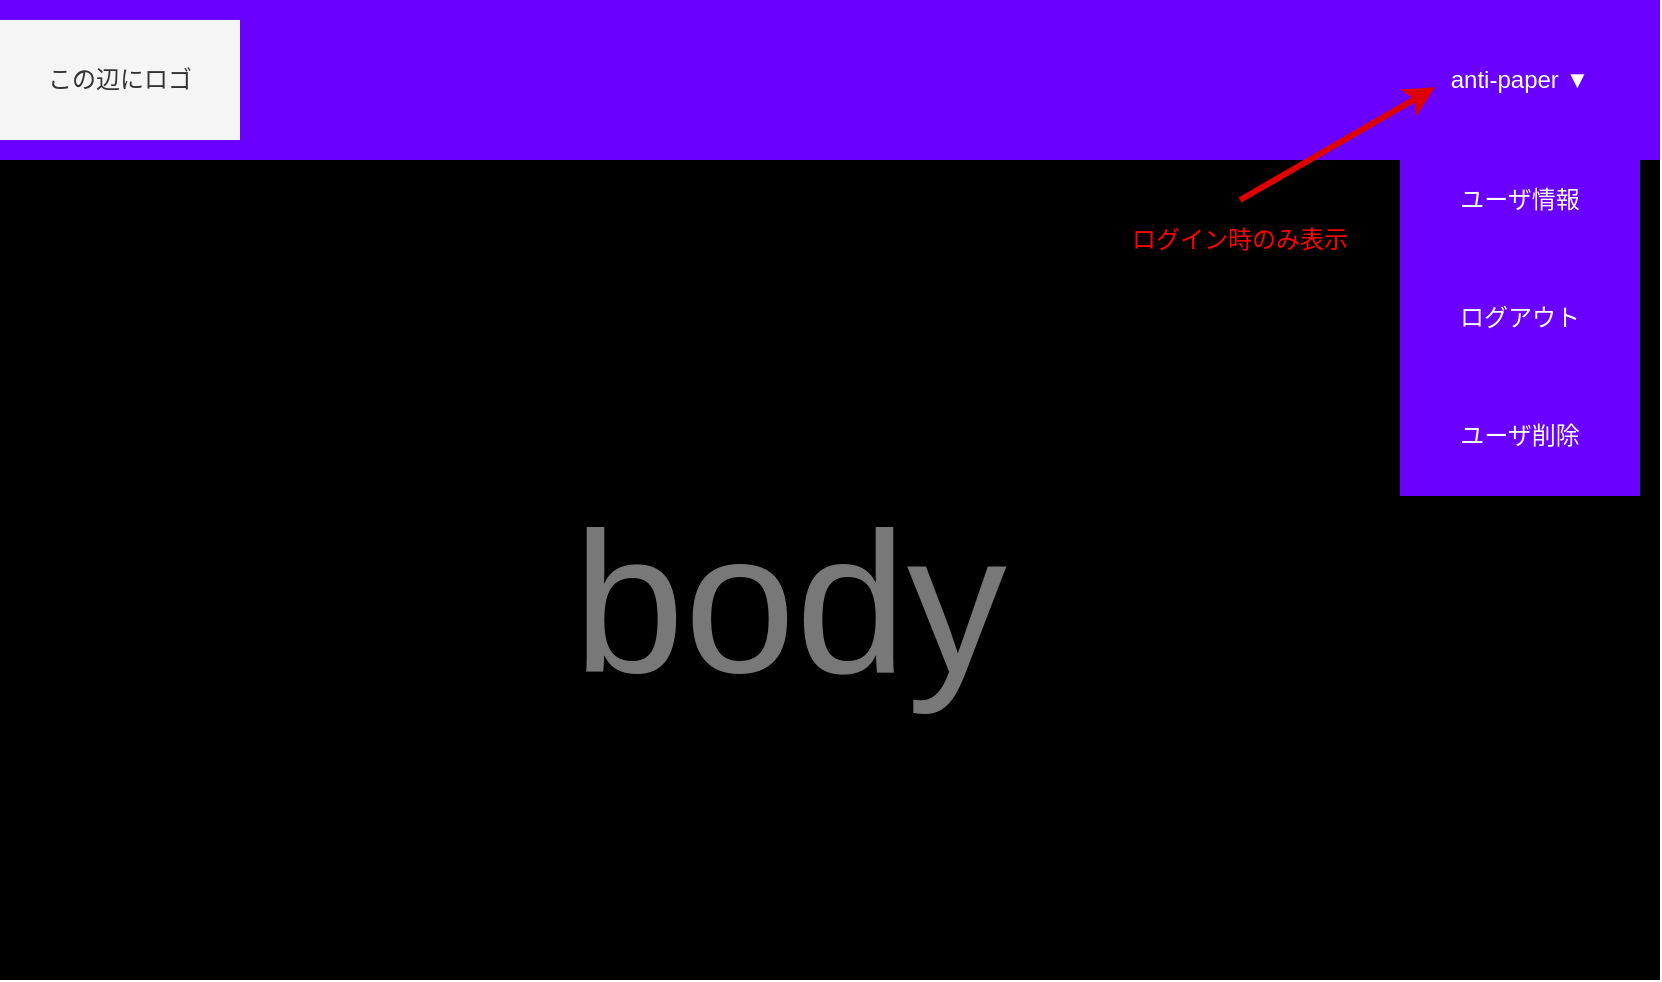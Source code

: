 <mxfile>
    <diagram id="7ORHe9pAFKglgbOwyZgJ" name="ヘッダ">
        <mxGraphModel dx="1146" dy="528" grid="1" gridSize="10" guides="1" tooltips="1" connect="1" arrows="1" fold="1" page="1" pageScale="1" pageWidth="850" pageHeight="1100" math="0" shadow="0">
            <root>
                <mxCell id="0"/>
                <mxCell id="1" parent="0"/>
                <mxCell id="14" value="" style="rounded=0;whiteSpace=wrap;html=1;strokeColor=none;strokeWidth=3;fontColor=#333333;fillColor=#000000;" vertex="1" parent="1">
                    <mxGeometry x="10" y="80" width="830" height="410" as="geometry"/>
                </mxCell>
                <mxCell id="2" value="" style="rounded=0;whiteSpace=wrap;html=1;fillColor=#6a00ff;strokeColor=none;fontColor=#ffffff;" vertex="1" parent="1">
                    <mxGeometry x="10" width="830" height="80" as="geometry"/>
                </mxCell>
                <UserObject label="anti-paper ▼" id="6">
                    <mxCell style="rounded=0;whiteSpace=wrap;html=1;fillColor=#6a00ff;strokeColor=none;fontColor=#FFFFFF;" vertex="1" parent="1">
                        <mxGeometry x="710" y="10" width="120" height="60" as="geometry"/>
                    </mxCell>
                </UserObject>
                <mxCell id="7" value="ユーザ情報" style="rounded=0;whiteSpace=wrap;html=1;fillColor=#6a00ff;strokeColor=none;fontColor=#FFFFFF;" vertex="1" parent="1">
                    <mxGeometry x="710" y="70" width="120" height="60" as="geometry"/>
                </mxCell>
                <UserObject label="ログアウト" id="8">
                    <mxCell style="rounded=0;whiteSpace=wrap;html=1;fillColor=#6a00ff;strokeColor=none;fontColor=#FFFFFF;" vertex="1" parent="1">
                        <mxGeometry x="710" y="129" width="120" height="60" as="geometry"/>
                    </mxCell>
                </UserObject>
                <mxCell id="9" value="ユーザ削除" style="rounded=0;whiteSpace=wrap;html=1;fillColor=#6a00ff;strokeColor=none;fontColor=#FFFFFF;" vertex="1" parent="1">
                    <mxGeometry x="710" y="188" width="120" height="60" as="geometry"/>
                </mxCell>
                <mxCell id="11" value="" style="endArrow=classic;html=1;strokeColor=#DE0000;strokeWidth=3;entryX=0;entryY=0;entryDx=0;entryDy=0;exitX=0.5;exitY=0;exitDx=0;exitDy=0;" edge="1" parent="1" source="12">
                    <mxGeometry width="50" height="50" relative="1" as="geometry">
                        <mxPoint x="630" y="100" as="sourcePoint"/>
                        <mxPoint x="727.574" y="43.683" as="targetPoint"/>
                    </mxGeometry>
                </mxCell>
                <mxCell id="12" value="ログイン時のみ表示" style="rounded=0;whiteSpace=wrap;html=1;strokeColor=none;strokeWidth=3;fillColor=none;fontColor=#FF0000;" vertex="1" parent="1">
                    <mxGeometry x="570" y="100" width="120" height="40" as="geometry"/>
                </mxCell>
                <mxCell id="13" value="この辺にロゴ" style="rounded=0;whiteSpace=wrap;html=1;strokeColor=none;strokeWidth=3;fillColor=#f5f5f5;fontColor=#333333;" vertex="1" parent="1">
                    <mxGeometry x="10" y="10" width="120" height="60" as="geometry"/>
                </mxCell>
                <mxCell id="15" value="body" style="rounded=0;whiteSpace=wrap;html=1;strokeColor=none;strokeWidth=3;fontColor=#787878;fillColor=none;fontSize=100;" vertex="1" parent="1">
                    <mxGeometry x="130" y="200" width="550" height="200" as="geometry"/>
                </mxCell>
            </root>
        </mxGraphModel>
    </diagram>
    <diagram name="[WIP]ユーザ情報" id="zzVqo9JdvKso-zjanlMa">
        <mxGraphModel dx="1146" dy="528" grid="1" gridSize="10" guides="1" tooltips="1" connect="1" arrows="1" fold="1" page="1" pageScale="1" pageWidth="850" pageHeight="1100" math="0" shadow="0">
            <root>
                <mxCell id="05JVWnDq4-XP7RtLNT8T-0"/>
                <mxCell id="05JVWnDq4-XP7RtLNT8T-1" parent="05JVWnDq4-XP7RtLNT8T-0"/>
                <mxCell id="05JVWnDq4-XP7RtLNT8T-2" value="" style="rounded=0;whiteSpace=wrap;html=1;strokeColor=none;strokeWidth=3;fontColor=#333333;fillColor=#000000;" vertex="1" parent="05JVWnDq4-XP7RtLNT8T-1">
                    <mxGeometry x="10" y="10" width="830" height="530" as="geometry"/>
                </mxCell>
                <mxCell id="05JVWnDq4-XP7RtLNT8T-3" value="ユーザ名" style="rounded=0;whiteSpace=wrap;html=1;strokeColor=none;strokeWidth=1;fontSize=12;fontColor=#FFFFFF;fillColor=none;" vertex="1" parent="05JVWnDq4-XP7RtLNT8T-1">
                    <mxGeometry x="160" y="100" width="140" height="30" as="geometry"/>
                </mxCell>
                <mxCell id="05JVWnDq4-XP7RtLNT8T-4" value="ユーザ名を入力してください" style="rounded=0;whiteSpace=wrap;html=1;strokeColor=default;strokeWidth=1;fontSize=12;fontColor=#787878;fillColor=none;align=left;" vertex="1" parent="05JVWnDq4-XP7RtLNT8T-1">
                    <mxGeometry x="300" y="100" width="220" height="30" as="geometry"/>
                </mxCell>
                <mxCell id="05JVWnDq4-XP7RtLNT8T-5" value="パスワード" style="rounded=0;whiteSpace=wrap;html=1;strokeColor=none;strokeWidth=1;fontSize=12;fontColor=#FFFFFF;fillColor=none;" vertex="1" parent="05JVWnDq4-XP7RtLNT8T-1">
                    <mxGeometry x="160" y="220" width="140" height="30" as="geometry"/>
                </mxCell>
                <mxCell id="05JVWnDq4-XP7RtLNT8T-6" value="パスワードを入力してください" style="rounded=0;whiteSpace=wrap;html=1;strokeColor=default;strokeWidth=1;fontSize=12;fontColor=#787878;fillColor=none;align=left;" vertex="1" parent="05JVWnDq4-XP7RtLNT8T-1">
                    <mxGeometry x="300" y="220" width="220" height="30" as="geometry"/>
                </mxCell>
                <mxCell id="05JVWnDq4-XP7RtLNT8T-7" value="パスワード（確認用）" style="rounded=0;whiteSpace=wrap;html=1;strokeColor=none;strokeWidth=1;fontSize=12;fontColor=#FFFFFF;fillColor=none;imageWidth=24;" vertex="1" parent="05JVWnDq4-XP7RtLNT8T-1">
                    <mxGeometry x="160" y="340" width="140" height="30" as="geometry"/>
                </mxCell>
                <mxCell id="05JVWnDq4-XP7RtLNT8T-8" value="パスワードを再度入力してください" style="rounded=0;whiteSpace=wrap;html=1;strokeColor=default;strokeWidth=1;fontSize=12;fontColor=#787878;fillColor=none;align=left;" vertex="1" parent="05JVWnDq4-XP7RtLNT8T-1">
                    <mxGeometry x="300" y="340" width="220" height="30" as="geometry"/>
                </mxCell>
                <mxCell id="05JVWnDq4-XP7RtLNT8T-9" value="255文字までしか入力できません" style="rounded=0;whiteSpace=wrap;html=1;strokeColor=none;strokeWidth=1;fontSize=12;fontColor=#FF0000;fillColor=none;" vertex="1" parent="05JVWnDq4-XP7RtLNT8T-1">
                    <mxGeometry x="520" y="400" width="190" height="30" as="geometry"/>
                </mxCell>
                <mxCell id="05JVWnDq4-XP7RtLNT8T-10" value="数字・文字・記号をそれぞれ1字以上含めてください" style="rounded=0;whiteSpace=wrap;html=1;strokeColor=none;strokeWidth=1;fontSize=12;fontColor=#FF0000;fillColor=none;" vertex="1" parent="05JVWnDq4-XP7RtLNT8T-1">
                    <mxGeometry x="520" y="430" width="190" height="30" as="geometry"/>
                </mxCell>
                <mxCell id="05JVWnDq4-XP7RtLNT8T-11" value="必須項目です" style="rounded=0;whiteSpace=wrap;html=1;strokeColor=none;strokeWidth=1;fontSize=12;fontColor=#FF0000;fillColor=none;" vertex="1" parent="05JVWnDq4-XP7RtLNT8T-1">
                    <mxGeometry x="520" y="100" width="190" height="30" as="geometry"/>
                </mxCell>
                <mxCell id="05JVWnDq4-XP7RtLNT8T-12" value="20文字までしか入力できません" style="rounded=0;whiteSpace=wrap;html=1;strokeColor=none;strokeWidth=1;fontSize=12;fontColor=#FF0000;fillColor=none;" vertex="1" parent="05JVWnDq4-XP7RtLNT8T-1">
                    <mxGeometry x="520" y="130" width="190" height="30" as="geometry"/>
                </mxCell>
                <mxCell id="05JVWnDq4-XP7RtLNT8T-13" value="文字を1字以上含めてください" style="rounded=0;whiteSpace=wrap;html=1;strokeColor=none;strokeWidth=1;fontSize=12;fontColor=#FF0000;fillColor=none;" vertex="1" parent="05JVWnDq4-XP7RtLNT8T-1">
                    <mxGeometry x="520" y="160" width="190" height="30" as="geometry"/>
                </mxCell>
                <mxCell id="05JVWnDq4-XP7RtLNT8T-14" value="既存のデータと重複しています" style="rounded=0;whiteSpace=wrap;html=1;strokeColor=none;strokeWidth=1;fontSize=12;fontColor=#FF0000;fillColor=none;" vertex="1" parent="05JVWnDq4-XP7RtLNT8T-1">
                    <mxGeometry x="520" y="190" width="190" height="30" as="geometry"/>
                </mxCell>
                <mxCell id="05JVWnDq4-XP7RtLNT8T-15" value="必須項目です" style="rounded=0;whiteSpace=wrap;html=1;strokeColor=none;strokeWidth=1;fontSize=12;fontColor=#FF0000;fillColor=none;" vertex="1" parent="05JVWnDq4-XP7RtLNT8T-1">
                    <mxGeometry x="520" y="220" width="190" height="30" as="geometry"/>
                </mxCell>
                <mxCell id="05JVWnDq4-XP7RtLNT8T-16" value="255文字までしか入力できません" style="rounded=0;whiteSpace=wrap;html=1;strokeColor=none;strokeWidth=1;fontSize=12;fontColor=#FF0000;fillColor=none;" vertex="1" parent="05JVWnDq4-XP7RtLNT8T-1">
                    <mxGeometry x="520" y="280" width="190" height="30" as="geometry"/>
                </mxCell>
                <mxCell id="05JVWnDq4-XP7RtLNT8T-17" value="8文字以上入力してください" style="rounded=0;whiteSpace=wrap;html=1;strokeColor=none;strokeWidth=1;fontSize=12;fontColor=#FF0000;fillColor=none;" vertex="1" parent="05JVWnDq4-XP7RtLNT8T-1">
                    <mxGeometry x="520" y="250" width="190" height="30" as="geometry"/>
                </mxCell>
                <mxCell id="05JVWnDq4-XP7RtLNT8T-18" value="数字・文字・記号をそれぞれ1字以上含めてください" style="rounded=0;whiteSpace=wrap;html=1;strokeColor=none;strokeWidth=1;fontSize=12;fontColor=#FF0000;fillColor=none;" vertex="1" parent="05JVWnDq4-XP7RtLNT8T-1">
                    <mxGeometry x="520" y="310" width="190" height="30" as="geometry"/>
                </mxCell>
                <mxCell id="05JVWnDq4-XP7RtLNT8T-19" value="8文字以上入力してください" style="rounded=0;whiteSpace=wrap;html=1;strokeColor=none;strokeWidth=1;fontSize=12;fontColor=#FF0000;fillColor=none;" vertex="1" parent="05JVWnDq4-XP7RtLNT8T-1">
                    <mxGeometry x="520" y="370" width="190" height="30" as="geometry"/>
                </mxCell>
                <mxCell id="05JVWnDq4-XP7RtLNT8T-20" value="必須項目です" style="rounded=0;whiteSpace=wrap;html=1;strokeColor=none;strokeWidth=1;fontSize=12;fontColor=#FF0000;fillColor=none;" vertex="1" parent="05JVWnDq4-XP7RtLNT8T-1">
                    <mxGeometry x="520" y="340" width="190" height="30" as="geometry"/>
                </mxCell>
                <mxCell id="05JVWnDq4-XP7RtLNT8T-21" value="パスワードが間違っています" style="rounded=0;whiteSpace=wrap;html=1;strokeColor=none;strokeWidth=1;fontSize=12;fontColor=#FF0000;fillColor=none;" vertex="1" parent="05JVWnDq4-XP7RtLNT8T-1">
                    <mxGeometry x="520" y="460" width="190" height="30" as="geometry"/>
                </mxCell>
            </root>
        </mxGraphModel>
    </diagram>
    <diagram id="4dRW0V4DIcHyxMv7rUCr" name="トップ">
        <mxGraphModel dx="1146" dy="528" grid="1" gridSize="10" guides="1" tooltips="1" connect="1" arrows="1" fold="1" page="1" pageScale="1" pageWidth="850" pageHeight="1100" math="0" shadow="0">
            <root>
                <mxCell id="0"/>
                <mxCell id="1" parent="0"/>
                <mxCell id="jLPqwID1fOFeOUMJdRt9-1" value="" style="rounded=0;whiteSpace=wrap;html=1;strokeColor=none;strokeWidth=3;fontColor=#333333;fillColor=#000000;" vertex="1" parent="1">
                    <mxGeometry x="10" y="10" width="830" height="530" as="geometry"/>
                </mxCell>
                <mxCell id="9yZecgnY39W6RrLWNcxO-1" value="この辺にロゴ" style="rounded=0;whiteSpace=wrap;html=1;strokeColor=#FF0000;strokeWidth=1;fontSize=75;fontColor=#787878;fillColor=none;" vertex="1" parent="1">
                    <mxGeometry x="180" y="90" width="470" height="250" as="geometry"/>
                </mxCell>
                <mxCell id="E4-pra_G_9iJ7s0Y763r-1" value="ユーザ登録" style="rounded=0;whiteSpace=wrap;html=1;strokeWidth=1;fontSize=12;fillColor=#6a00ff;fontColor=#FFFFFF;strokeColor=none;" vertex="1" parent="1">
                    <mxGeometry x="355" y="360" width="120" height="40" as="geometry"/>
                </mxCell>
                <mxCell id="ZPk6Cs4RhXeBRbTTnLH_-1" value="ログイン" style="rounded=0;whiteSpace=wrap;html=1;strokeWidth=1;fontSize=12;fillColor=#6a00ff;fontColor=#FFFFFF;strokeColor=none;" vertex="1" parent="1">
                    <mxGeometry x="355" y="410" width="120" height="40" as="geometry"/>
                </mxCell>
            </root>
        </mxGraphModel>
    </diagram>
    <diagram id="DAiazscFr_X6S-SrXmu4" name="ユーザ登録">
        <mxGraphModel dx="1146" dy="528" grid="1" gridSize="10" guides="1" tooltips="1" connect="1" arrows="1" fold="1" page="1" pageScale="1" pageWidth="850" pageHeight="1100" math="0" shadow="0">
            <root>
                <mxCell id="0"/>
                <mxCell id="1" parent="0"/>
                <mxCell id="GlXz3FqxuxkHrZU0fDfE-1" value="" style="rounded=0;whiteSpace=wrap;html=1;strokeColor=none;strokeWidth=3;fontColor=#333333;fillColor=#000000;" vertex="1" parent="1">
                    <mxGeometry x="10" y="10" width="830" height="530" as="geometry"/>
                </mxCell>
                <mxCell id="TEslSXPKY1bd_rnZltoq-1" value="ユーザ名" style="rounded=0;whiteSpace=wrap;html=1;strokeColor=none;strokeWidth=1;fontSize=12;fontColor=#FFFFFF;fillColor=none;" vertex="1" parent="1">
                    <mxGeometry x="160" y="100" width="140" height="30" as="geometry"/>
                </mxCell>
                <mxCell id="z9NCV04GqarJvJwlYC04-2" value="ユーザ名を入力してください" style="rounded=0;whiteSpace=wrap;html=1;strokeColor=default;strokeWidth=1;fontSize=12;fontColor=#787878;fillColor=none;align=left;" vertex="1" parent="1">
                    <mxGeometry x="300" y="100" width="220" height="30" as="geometry"/>
                </mxCell>
                <mxCell id="8byeMpzMzv7BKUmUAN75-5" value="パスワード" style="rounded=0;whiteSpace=wrap;html=1;strokeColor=none;strokeWidth=1;fontSize=12;fontColor=#FFFFFF;fillColor=none;" vertex="1" parent="1">
                    <mxGeometry x="160" y="220" width="140" height="30" as="geometry"/>
                </mxCell>
                <mxCell id="8byeMpzMzv7BKUmUAN75-6" value="パスワードを入力してください" style="rounded=0;whiteSpace=wrap;html=1;strokeColor=default;strokeWidth=1;fontSize=12;fontColor=#787878;fillColor=none;align=left;" vertex="1" parent="1">
                    <mxGeometry x="300" y="220" width="220" height="30" as="geometry"/>
                </mxCell>
                <mxCell id="BGYICx7mach60DdKPj4b-1" value="パスワード（確認用）" style="rounded=0;whiteSpace=wrap;html=1;strokeColor=none;strokeWidth=1;fontSize=12;fontColor=#FFFFFF;fillColor=none;imageWidth=24;" vertex="1" parent="1">
                    <mxGeometry x="160" y="340" width="140" height="30" as="geometry"/>
                </mxCell>
                <mxCell id="BGYICx7mach60DdKPj4b-2" value="パスワードを再度入力してください" style="rounded=0;whiteSpace=wrap;html=1;strokeColor=default;strokeWidth=1;fontSize=12;fontColor=#787878;fillColor=none;align=left;" vertex="1" parent="1">
                    <mxGeometry x="300" y="340" width="220" height="30" as="geometry"/>
                </mxCell>
                <mxCell id="BGYICx7mach60DdKPj4b-5" value="255文字までしか入力できません" style="rounded=0;whiteSpace=wrap;html=1;strokeColor=default;strokeWidth=1;fontSize=12;fontColor=#FF0000;fillColor=none;dashed=1;" vertex="1" parent="1">
                    <mxGeometry x="520" y="400" width="190" height="30" as="geometry"/>
                </mxCell>
                <mxCell id="BGYICx7mach60DdKPj4b-6" value="数字・文字・記号をそれぞれ1字以上含めてください" style="rounded=0;whiteSpace=wrap;html=1;strokeColor=default;strokeWidth=1;fontSize=12;fontColor=#FF0000;fillColor=none;dashed=1;" vertex="1" parent="1">
                    <mxGeometry x="520" y="430" width="190" height="30" as="geometry"/>
                </mxCell>
                <mxCell id="BGYICx7mach60DdKPj4b-7" value="必須項目です" style="rounded=0;whiteSpace=wrap;html=1;strokeColor=none;strokeWidth=1;fontSize=12;fontColor=#FF0000;fillColor=none;" vertex="1" parent="1">
                    <mxGeometry x="520" y="100" width="190" height="30" as="geometry"/>
                </mxCell>
                <mxCell id="BGYICx7mach60DdKPj4b-8" value="20文字までしか入力できません" style="rounded=0;whiteSpace=wrap;html=1;strokeColor=none;strokeWidth=1;fontSize=12;fontColor=#FF0000;fillColor=none;" vertex="1" parent="1">
                    <mxGeometry x="520" y="130" width="190" height="30" as="geometry"/>
                </mxCell>
                <mxCell id="BGYICx7mach60DdKPj4b-9" value="文字を1字以上含めてください" style="rounded=0;whiteSpace=wrap;html=1;strokeColor=none;strokeWidth=1;fontSize=12;fontColor=#FF0000;fillColor=none;" vertex="1" parent="1">
                    <mxGeometry x="520" y="160" width="190" height="30" as="geometry"/>
                </mxCell>
                <mxCell id="BGYICx7mach60DdKPj4b-10" value="既存のデータと重複しています" style="rounded=0;whiteSpace=wrap;html=1;strokeColor=none;strokeWidth=1;fontSize=12;fontColor=#FF0000;fillColor=none;" vertex="1" parent="1">
                    <mxGeometry x="520" y="190" width="190" height="30" as="geometry"/>
                </mxCell>
                <mxCell id="BGYICx7mach60DdKPj4b-11" value="必須項目です" style="rounded=0;whiteSpace=wrap;html=1;strokeColor=none;strokeWidth=1;fontSize=12;fontColor=#FF0000;fillColor=none;" vertex="1" parent="1">
                    <mxGeometry x="520" y="220" width="190" height="30" as="geometry"/>
                </mxCell>
                <mxCell id="BGYICx7mach60DdKPj4b-12" value="255文字までしか入力できません" style="rounded=0;whiteSpace=wrap;html=1;strokeColor=none;strokeWidth=1;fontSize=12;fontColor=#FF0000;fillColor=none;" vertex="1" parent="1">
                    <mxGeometry x="520" y="280" width="190" height="30" as="geometry"/>
                </mxCell>
                <mxCell id="BGYICx7mach60DdKPj4b-13" value="8文字以上入力してください" style="rounded=0;whiteSpace=wrap;html=1;strokeColor=none;strokeWidth=1;fontSize=12;fontColor=#FF0000;fillColor=none;" vertex="1" parent="1">
                    <mxGeometry x="520" y="250" width="190" height="30" as="geometry"/>
                </mxCell>
                <mxCell id="BGYICx7mach60DdKPj4b-14" value="数字・文字・記号をそれぞれ1字以上含めてください" style="rounded=0;whiteSpace=wrap;html=1;strokeColor=none;strokeWidth=1;fontSize=12;fontColor=#FF0000;fillColor=none;" vertex="1" parent="1">
                    <mxGeometry x="520" y="310" width="190" height="30" as="geometry"/>
                </mxCell>
                <mxCell id="BGYICx7mach60DdKPj4b-15" value="8文字以上入力してください" style="rounded=0;whiteSpace=wrap;html=1;strokeColor=default;strokeWidth=1;fontSize=12;fontColor=#FF0000;fillColor=none;dashed=1;" vertex="1" parent="1">
                    <mxGeometry x="520" y="370" width="190" height="30" as="geometry"/>
                </mxCell>
                <mxCell id="BGYICx7mach60DdKPj4b-16" value="必須項目です" style="rounded=0;whiteSpace=wrap;html=1;strokeColor=none;strokeWidth=1;fontSize=12;fontColor=#FF0000;fillColor=none;" vertex="1" parent="1">
                    <mxGeometry x="520" y="340" width="190" height="30" as="geometry"/>
                </mxCell>
                <mxCell id="BGYICx7mach60DdKPj4b-31" value="パスワードが間違っています" style="rounded=0;whiteSpace=wrap;html=1;strokeColor=default;strokeWidth=1;fontSize=12;fontColor=#FF0000;fillColor=none;dashed=1;" vertex="1" parent="1">
                    <mxGeometry x="520" y="460" width="190" height="30" as="geometry"/>
                </mxCell>
                <mxCell id="jLbuDMKrUJOW1zo6UjyY-2" value="必須項目です" style="rounded=0;whiteSpace=wrap;html=1;strokeColor=default;strokeWidth=1;fontSize=12;fontColor=#FF0000;fillColor=none;dashed=1;" vertex="1" parent="1">
                    <mxGeometry x="520" y="100" width="190" height="30" as="geometry"/>
                </mxCell>
                <mxCell id="jLbuDMKrUJOW1zo6UjyY-3" value="20文字までしか入力できません" style="rounded=0;whiteSpace=wrap;html=1;strokeColor=default;strokeWidth=1;fontSize=12;fontColor=#FF0000;fillColor=none;dashed=1;" vertex="1" parent="1">
                    <mxGeometry x="520" y="130" width="190" height="30" as="geometry"/>
                </mxCell>
                <mxCell id="jLbuDMKrUJOW1zo6UjyY-4" value="文字を1字以上含めてください" style="rounded=0;whiteSpace=wrap;html=1;strokeColor=default;strokeWidth=1;fontSize=12;fontColor=#FF0000;fillColor=none;dashed=1;" vertex="1" parent="1">
                    <mxGeometry x="520" y="160" width="190" height="30" as="geometry"/>
                </mxCell>
                <mxCell id="jLbuDMKrUJOW1zo6UjyY-5" value="既存のデータと重複しています" style="rounded=0;whiteSpace=wrap;html=1;strokeColor=default;strokeWidth=1;fontSize=12;fontColor=#FF0000;fillColor=none;dashed=1;" vertex="1" parent="1">
                    <mxGeometry x="520" y="190" width="190" height="30" as="geometry"/>
                </mxCell>
                <mxCell id="jLbuDMKrUJOW1zo6UjyY-6" value="必須項目です" style="rounded=0;whiteSpace=wrap;html=1;strokeColor=default;strokeWidth=1;fontSize=12;fontColor=#FF0000;fillColor=none;dashed=1;" vertex="1" parent="1">
                    <mxGeometry x="520" y="220" width="190" height="30" as="geometry"/>
                </mxCell>
                <mxCell id="jLbuDMKrUJOW1zo6UjyY-7" value="8文字以上入力してください" style="rounded=0;whiteSpace=wrap;html=1;strokeColor=default;strokeWidth=1;fontSize=12;fontColor=#FF0000;fillColor=none;dashed=1;" vertex="1" parent="1">
                    <mxGeometry x="520" y="250" width="190" height="30" as="geometry"/>
                </mxCell>
                <mxCell id="jLbuDMKrUJOW1zo6UjyY-8" value="255文字までしか入力できません" style="rounded=0;whiteSpace=wrap;html=1;strokeColor=default;strokeWidth=1;fontSize=12;fontColor=#FF0000;fillColor=none;dashed=1;" vertex="1" parent="1">
                    <mxGeometry x="520" y="280" width="190" height="30" as="geometry"/>
                </mxCell>
                <mxCell id="jLbuDMKrUJOW1zo6UjyY-9" value="数字・文字・記号をそれぞれ1字以上含めてください" style="rounded=0;whiteSpace=wrap;html=1;strokeColor=default;strokeWidth=1;fontSize=12;fontColor=#FF0000;fillColor=none;dashed=1;" vertex="1" parent="1">
                    <mxGeometry x="520" y="310" width="190" height="30" as="geometry"/>
                </mxCell>
                <mxCell id="jLbuDMKrUJOW1zo6UjyY-10" value="必須項目です" style="rounded=0;whiteSpace=wrap;html=1;strokeColor=default;strokeWidth=1;fontSize=12;fontColor=#FF0000;fillColor=none;dashed=1;" vertex="1" parent="1">
                    <mxGeometry x="520" y="340" width="190" height="30" as="geometry"/>
                </mxCell>
                <mxCell id="IX8mjvSZvrU8EwEB5LGT-1" value="キャンセル" style="rounded=0;whiteSpace=wrap;html=1;strokeWidth=1;fontSize=12;fillColor=#6a00ff;fontColor=#FFFFFF;strokeColor=none;" vertex="1" parent="1">
                    <mxGeometry x="155" y="450" width="120" height="40" as="geometry"/>
                </mxCell>
                <mxCell id="IX8mjvSZvrU8EwEB5LGT-2" value="登録" style="rounded=0;whiteSpace=wrap;html=1;strokeWidth=1;fontSize=12;fillColor=#6a00ff;fontColor=#FFFFFF;strokeColor=none;" vertex="1" parent="1">
                    <mxGeometry x="300" y="450" width="120" height="40" as="geometry"/>
                </mxCell>
                <mxCell id="IX8mjvSZvrU8EwEB5LGT-3" value="" style="endArrow=classic;html=1;strokeColor=#DE0000;strokeWidth=3;fontSize=12;fontColor=#787878;entryX=0.5;entryY=0;entryDx=0;entryDy=0;exitX=0.5;exitY=1;exitDx=0;exitDy=0;" edge="1" parent="1" source="TavC-Xd7rD0cAUmXAdb3-1" target="jLbuDMKrUJOW1zo6UjyY-2">
                    <mxGeometry width="50" height="50" relative="1" as="geometry">
                        <mxPoint x="400" y="280" as="sourcePoint"/>
                        <mxPoint x="450" y="230" as="targetPoint"/>
                    </mxGeometry>
                </mxCell>
                <mxCell id="TavC-Xd7rD0cAUmXAdb3-1" value="入力内容に応じて出し分け" style="rounded=0;whiteSpace=wrap;html=1;strokeColor=none;strokeWidth=3;fillColor=none;fontColor=#FF0000;" vertex="1" parent="1">
                    <mxGeometry x="500" y="20" width="170" height="40" as="geometry"/>
                </mxCell>
                <mxCell id="TavC-Xd7rD0cAUmXAdb3-3" value="バリデーションエラー時はグレーアウト" style="rounded=0;whiteSpace=wrap;html=1;strokeColor=none;strokeWidth=3;fillColor=none;fontColor=#FF0000;" vertex="1" parent="1">
                    <mxGeometry x="205" y="390" width="250" height="40" as="geometry"/>
                </mxCell>
                <mxCell id="TavC-Xd7rD0cAUmXAdb3-4" value="" style="endArrow=classic;html=1;strokeColor=#DE0000;strokeWidth=3;fontSize=12;fontColor=#787878;entryX=0.25;entryY=0;entryDx=0;entryDy=0;exitX=0.5;exitY=1;exitDx=0;exitDy=0;" edge="1" source="TavC-Xd7rD0cAUmXAdb3-3" parent="1" target="IX8mjvSZvrU8EwEB5LGT-2">
                    <mxGeometry width="50" height="50" relative="1" as="geometry">
                        <mxPoint x="130" y="650" as="sourcePoint"/>
                        <mxPoint x="345" y="470" as="targetPoint"/>
                    </mxGeometry>
                </mxCell>
            </root>
        </mxGraphModel>
    </diagram>
    <diagram name="[WIP]ログイン" id="OjFncot8hfT6tMlUYOH4">
        <mxGraphModel dx="1146" dy="528" grid="1" gridSize="10" guides="1" tooltips="1" connect="1" arrows="1" fold="1" page="1" pageScale="1" pageWidth="850" pageHeight="1100" math="0" shadow="0">
            <root>
                <mxCell id="8_LUUj1tr4U2vBpnZ1Sn-0"/>
                <mxCell id="8_LUUj1tr4U2vBpnZ1Sn-1" parent="8_LUUj1tr4U2vBpnZ1Sn-0"/>
                <mxCell id="8_LUUj1tr4U2vBpnZ1Sn-2" value="" style="rounded=0;whiteSpace=wrap;html=1;strokeColor=none;strokeWidth=3;fontColor=#333333;fillColor=#000000;" vertex="1" parent="8_LUUj1tr4U2vBpnZ1Sn-1">
                    <mxGeometry x="10" y="10" width="830" height="530" as="geometry"/>
                </mxCell>
                <mxCell id="8_LUUj1tr4U2vBpnZ1Sn-3" value="ユーザ名" style="rounded=0;whiteSpace=wrap;html=1;strokeColor=none;strokeWidth=1;fontSize=12;fontColor=#FFFFFF;fillColor=none;" vertex="1" parent="8_LUUj1tr4U2vBpnZ1Sn-1">
                    <mxGeometry x="160" y="100" width="140" height="30" as="geometry"/>
                </mxCell>
                <mxCell id="8_LUUj1tr4U2vBpnZ1Sn-4" value="ユーザ名を入力してください" style="rounded=0;whiteSpace=wrap;html=1;strokeColor=default;strokeWidth=1;fontSize=12;fontColor=#787878;fillColor=none;align=left;" vertex="1" parent="8_LUUj1tr4U2vBpnZ1Sn-1">
                    <mxGeometry x="300" y="100" width="220" height="30" as="geometry"/>
                </mxCell>
                <mxCell id="8_LUUj1tr4U2vBpnZ1Sn-5" value="パスワード" style="rounded=0;whiteSpace=wrap;html=1;strokeColor=none;strokeWidth=1;fontSize=12;fontColor=#FFFFFF;fillColor=none;" vertex="1" parent="8_LUUj1tr4U2vBpnZ1Sn-1">
                    <mxGeometry x="160" y="220" width="140" height="30" as="geometry"/>
                </mxCell>
                <mxCell id="8_LUUj1tr4U2vBpnZ1Sn-6" value="パスワードを入力してください" style="rounded=0;whiteSpace=wrap;html=1;strokeColor=default;strokeWidth=1;fontSize=12;fontColor=#787878;fillColor=none;align=left;" vertex="1" parent="8_LUUj1tr4U2vBpnZ1Sn-1">
                    <mxGeometry x="300" y="220" width="220" height="30" as="geometry"/>
                </mxCell>
                <mxCell id="8_LUUj1tr4U2vBpnZ1Sn-7" value="パスワード（確認用）" style="rounded=0;whiteSpace=wrap;html=1;strokeColor=none;strokeWidth=1;fontSize=12;fontColor=#FFFFFF;fillColor=none;imageWidth=24;" vertex="1" parent="8_LUUj1tr4U2vBpnZ1Sn-1">
                    <mxGeometry x="160" y="340" width="140" height="30" as="geometry"/>
                </mxCell>
                <mxCell id="8_LUUj1tr4U2vBpnZ1Sn-8" value="パスワードを再度入力してください" style="rounded=0;whiteSpace=wrap;html=1;strokeColor=default;strokeWidth=1;fontSize=12;fontColor=#787878;fillColor=none;align=left;" vertex="1" parent="8_LUUj1tr4U2vBpnZ1Sn-1">
                    <mxGeometry x="300" y="340" width="220" height="30" as="geometry"/>
                </mxCell>
                <mxCell id="8_LUUj1tr4U2vBpnZ1Sn-9" value="255文字までしか入力できません" style="rounded=0;whiteSpace=wrap;html=1;strokeColor=default;strokeWidth=1;fontSize=12;fontColor=#FF0000;fillColor=none;dashed=1;" vertex="1" parent="8_LUUj1tr4U2vBpnZ1Sn-1">
                    <mxGeometry x="520" y="400" width="190" height="30" as="geometry"/>
                </mxCell>
                <mxCell id="8_LUUj1tr4U2vBpnZ1Sn-10" value="数字・文字・記号をそれぞれ1字以上含めてください" style="rounded=0;whiteSpace=wrap;html=1;strokeColor=default;strokeWidth=1;fontSize=12;fontColor=#FF0000;fillColor=none;dashed=1;" vertex="1" parent="8_LUUj1tr4U2vBpnZ1Sn-1">
                    <mxGeometry x="520" y="430" width="190" height="30" as="geometry"/>
                </mxCell>
                <mxCell id="8_LUUj1tr4U2vBpnZ1Sn-11" value="必須項目です" style="rounded=0;whiteSpace=wrap;html=1;strokeColor=default;strokeWidth=1;fontSize=12;fontColor=#FF0000;fillColor=none;dashed=1;" vertex="1" parent="8_LUUj1tr4U2vBpnZ1Sn-1">
                    <mxGeometry x="520" y="100" width="190" height="30" as="geometry"/>
                </mxCell>
                <mxCell id="8_LUUj1tr4U2vBpnZ1Sn-12" value="20文字までしか入力できません" style="rounded=0;whiteSpace=wrap;html=1;strokeColor=default;strokeWidth=1;fontSize=12;fontColor=#FF0000;fillColor=none;dashed=1;" vertex="1" parent="8_LUUj1tr4U2vBpnZ1Sn-1">
                    <mxGeometry x="520" y="130" width="190" height="30" as="geometry"/>
                </mxCell>
                <mxCell id="8_LUUj1tr4U2vBpnZ1Sn-13" value="文字を1字以上含めてください" style="rounded=0;whiteSpace=wrap;html=1;strokeColor=default;strokeWidth=1;fontSize=12;fontColor=#FF0000;fillColor=none;dashed=1;" vertex="1" parent="8_LUUj1tr4U2vBpnZ1Sn-1">
                    <mxGeometry x="520" y="160" width="190" height="30" as="geometry"/>
                </mxCell>
                <mxCell id="8_LUUj1tr4U2vBpnZ1Sn-14" value="既存のデータと重複しています" style="rounded=0;whiteSpace=wrap;html=1;strokeColor=default;strokeWidth=1;fontSize=12;fontColor=#FF0000;fillColor=none;dashed=1;" vertex="1" parent="8_LUUj1tr4U2vBpnZ1Sn-1">
                    <mxGeometry x="520" y="190" width="190" height="30" as="geometry"/>
                </mxCell>
                <mxCell id="8_LUUj1tr4U2vBpnZ1Sn-15" value="必須項目です" style="rounded=0;whiteSpace=wrap;html=1;strokeColor=default;strokeWidth=1;fontSize=12;fontColor=#FF0000;fillColor=none;dashed=1;" vertex="1" parent="8_LUUj1tr4U2vBpnZ1Sn-1">
                    <mxGeometry x="520" y="220" width="190" height="30" as="geometry"/>
                </mxCell>
                <mxCell id="8_LUUj1tr4U2vBpnZ1Sn-16" value="255文字までしか入力できません" style="rounded=0;whiteSpace=wrap;html=1;strokeColor=default;strokeWidth=1;fontSize=12;fontColor=#FF0000;fillColor=none;dashed=1;" vertex="1" parent="8_LUUj1tr4U2vBpnZ1Sn-1">
                    <mxGeometry x="520" y="280" width="190" height="30" as="geometry"/>
                </mxCell>
                <mxCell id="8_LUUj1tr4U2vBpnZ1Sn-17" value="8文字以上入力してください" style="rounded=0;whiteSpace=wrap;html=1;strokeColor=default;strokeWidth=1;fontSize=12;fontColor=#FF0000;fillColor=none;dashed=1;" vertex="1" parent="8_LUUj1tr4U2vBpnZ1Sn-1">
                    <mxGeometry x="520" y="250" width="190" height="30" as="geometry"/>
                </mxCell>
                <mxCell id="8_LUUj1tr4U2vBpnZ1Sn-18" value="数字・文字・記号をそれぞれ1字以上含めてください" style="rounded=0;whiteSpace=wrap;html=1;strokeColor=default;strokeWidth=1;fontSize=12;fontColor=#FF0000;fillColor=none;dashed=1;" vertex="1" parent="8_LUUj1tr4U2vBpnZ1Sn-1">
                    <mxGeometry x="520" y="310" width="190" height="30" as="geometry"/>
                </mxCell>
                <mxCell id="8_LUUj1tr4U2vBpnZ1Sn-19" value="8文字以上入力してください" style="rounded=0;whiteSpace=wrap;html=1;strokeColor=default;strokeWidth=1;fontSize=12;fontColor=#FF0000;fillColor=none;dashed=1;" vertex="1" parent="8_LUUj1tr4U2vBpnZ1Sn-1">
                    <mxGeometry x="520" y="370" width="190" height="30" as="geometry"/>
                </mxCell>
                <mxCell id="8_LUUj1tr4U2vBpnZ1Sn-20" value="必須項目です" style="rounded=0;whiteSpace=wrap;html=1;strokeColor=default;strokeWidth=1;fontSize=12;fontColor=#FF0000;fillColor=none;dashed=1;" vertex="1" parent="8_LUUj1tr4U2vBpnZ1Sn-1">
                    <mxGeometry x="520" y="340" width="190" height="30" as="geometry"/>
                </mxCell>
                <mxCell id="8_LUUj1tr4U2vBpnZ1Sn-21" value="パスワードが間違っています" style="rounded=0;whiteSpace=wrap;html=1;strokeColor=default;strokeWidth=1;fontSize=12;fontColor=#FF0000;fillColor=none;dashed=1;" vertex="1" parent="8_LUUj1tr4U2vBpnZ1Sn-1">
                    <mxGeometry x="520" y="460" width="190" height="30" as="geometry"/>
                </mxCell>
            </root>
        </mxGraphModel>
    </diagram>
    <diagram name="[WIP]ホーム" id="0Wj59XoOPUAG6ZHjX0J1">
        <mxGraphModel dx="1146" dy="528" grid="1" gridSize="10" guides="1" tooltips="1" connect="1" arrows="1" fold="1" page="1" pageScale="1" pageWidth="850" pageHeight="1100" math="0" shadow="0">
            <root>
                <mxCell id="asAUlwcgixeEPaDZhLWm-0"/>
                <mxCell id="asAUlwcgixeEPaDZhLWm-1" parent="asAUlwcgixeEPaDZhLWm-0"/>
                <mxCell id="asAUlwcgixeEPaDZhLWm-2" value="" style="rounded=0;whiteSpace=wrap;html=1;strokeColor=none;strokeWidth=3;fontColor=#333333;fillColor=#000000;" vertex="1" parent="asAUlwcgixeEPaDZhLWm-1">
                    <mxGeometry x="10" y="10" width="830" height="530" as="geometry"/>
                </mxCell>
                <mxCell id="asAUlwcgixeEPaDZhLWm-3" value="ユーザ名" style="rounded=0;whiteSpace=wrap;html=1;strokeColor=none;strokeWidth=1;fontSize=12;fontColor=#FFFFFF;fillColor=none;" vertex="1" parent="asAUlwcgixeEPaDZhLWm-1">
                    <mxGeometry x="160" y="100" width="140" height="30" as="geometry"/>
                </mxCell>
                <mxCell id="asAUlwcgixeEPaDZhLWm-4" value="ユーザ名を入力してください" style="rounded=0;whiteSpace=wrap;html=1;strokeColor=default;strokeWidth=1;fontSize=12;fontColor=#787878;fillColor=none;align=left;" vertex="1" parent="asAUlwcgixeEPaDZhLWm-1">
                    <mxGeometry x="300" y="100" width="220" height="30" as="geometry"/>
                </mxCell>
                <mxCell id="asAUlwcgixeEPaDZhLWm-5" value="パスワード" style="rounded=0;whiteSpace=wrap;html=1;strokeColor=none;strokeWidth=1;fontSize=12;fontColor=#FFFFFF;fillColor=none;" vertex="1" parent="asAUlwcgixeEPaDZhLWm-1">
                    <mxGeometry x="160" y="220" width="140" height="30" as="geometry"/>
                </mxCell>
                <mxCell id="asAUlwcgixeEPaDZhLWm-6" value="パスワードを入力してください" style="rounded=0;whiteSpace=wrap;html=1;strokeColor=default;strokeWidth=1;fontSize=12;fontColor=#787878;fillColor=none;align=left;" vertex="1" parent="asAUlwcgixeEPaDZhLWm-1">
                    <mxGeometry x="300" y="220" width="220" height="30" as="geometry"/>
                </mxCell>
                <mxCell id="asAUlwcgixeEPaDZhLWm-7" value="パスワード（確認用）" style="rounded=0;whiteSpace=wrap;html=1;strokeColor=none;strokeWidth=1;fontSize=12;fontColor=#FFFFFF;fillColor=none;imageWidth=24;" vertex="1" parent="asAUlwcgixeEPaDZhLWm-1">
                    <mxGeometry x="160" y="340" width="140" height="30" as="geometry"/>
                </mxCell>
                <mxCell id="asAUlwcgixeEPaDZhLWm-8" value="パスワードを再度入力してください" style="rounded=0;whiteSpace=wrap;html=1;strokeColor=default;strokeWidth=1;fontSize=12;fontColor=#787878;fillColor=none;align=left;" vertex="1" parent="asAUlwcgixeEPaDZhLWm-1">
                    <mxGeometry x="300" y="340" width="220" height="30" as="geometry"/>
                </mxCell>
                <mxCell id="asAUlwcgixeEPaDZhLWm-9" value="255文字までしか入力できません" style="rounded=0;whiteSpace=wrap;html=1;strokeColor=default;strokeWidth=1;fontSize=12;fontColor=#FF0000;fillColor=none;dashed=1;" vertex="1" parent="asAUlwcgixeEPaDZhLWm-1">
                    <mxGeometry x="520" y="400" width="190" height="30" as="geometry"/>
                </mxCell>
                <mxCell id="asAUlwcgixeEPaDZhLWm-10" value="数字・文字・記号をそれぞれ1字以上含めてください" style="rounded=0;whiteSpace=wrap;html=1;strokeColor=default;strokeWidth=1;fontSize=12;fontColor=#FF0000;fillColor=none;dashed=1;" vertex="1" parent="asAUlwcgixeEPaDZhLWm-1">
                    <mxGeometry x="520" y="430" width="190" height="30" as="geometry"/>
                </mxCell>
                <mxCell id="asAUlwcgixeEPaDZhLWm-11" value="必須項目です" style="rounded=0;whiteSpace=wrap;html=1;strokeColor=default;strokeWidth=1;fontSize=12;fontColor=#FF0000;fillColor=none;dashed=1;" vertex="1" parent="asAUlwcgixeEPaDZhLWm-1">
                    <mxGeometry x="520" y="100" width="190" height="30" as="geometry"/>
                </mxCell>
                <mxCell id="asAUlwcgixeEPaDZhLWm-12" value="20文字までしか入力できません" style="rounded=0;whiteSpace=wrap;html=1;strokeColor=default;strokeWidth=1;fontSize=12;fontColor=#FF0000;fillColor=none;dashed=1;" vertex="1" parent="asAUlwcgixeEPaDZhLWm-1">
                    <mxGeometry x="520" y="130" width="190" height="30" as="geometry"/>
                </mxCell>
                <mxCell id="asAUlwcgixeEPaDZhLWm-13" value="文字を1字以上含めてください" style="rounded=0;whiteSpace=wrap;html=1;strokeColor=default;strokeWidth=1;fontSize=12;fontColor=#FF0000;fillColor=none;dashed=1;" vertex="1" parent="asAUlwcgixeEPaDZhLWm-1">
                    <mxGeometry x="520" y="160" width="190" height="30" as="geometry"/>
                </mxCell>
                <mxCell id="asAUlwcgixeEPaDZhLWm-14" value="既存のデータと重複しています" style="rounded=0;whiteSpace=wrap;html=1;strokeColor=default;strokeWidth=1;fontSize=12;fontColor=#FF0000;fillColor=none;dashed=1;" vertex="1" parent="asAUlwcgixeEPaDZhLWm-1">
                    <mxGeometry x="520" y="190" width="190" height="30" as="geometry"/>
                </mxCell>
                <mxCell id="asAUlwcgixeEPaDZhLWm-15" value="必須項目です" style="rounded=0;whiteSpace=wrap;html=1;strokeColor=default;strokeWidth=1;fontSize=12;fontColor=#FF0000;fillColor=none;dashed=1;" vertex="1" parent="asAUlwcgixeEPaDZhLWm-1">
                    <mxGeometry x="520" y="220" width="190" height="30" as="geometry"/>
                </mxCell>
                <mxCell id="asAUlwcgixeEPaDZhLWm-16" value="255文字までしか入力できません" style="rounded=0;whiteSpace=wrap;html=1;strokeColor=default;strokeWidth=1;fontSize=12;fontColor=#FF0000;fillColor=none;dashed=1;" vertex="1" parent="asAUlwcgixeEPaDZhLWm-1">
                    <mxGeometry x="520" y="280" width="190" height="30" as="geometry"/>
                </mxCell>
                <mxCell id="asAUlwcgixeEPaDZhLWm-17" value="8文字以上入力してください" style="rounded=0;whiteSpace=wrap;html=1;strokeColor=default;strokeWidth=1;fontSize=12;fontColor=#FF0000;fillColor=none;dashed=1;" vertex="1" parent="asAUlwcgixeEPaDZhLWm-1">
                    <mxGeometry x="520" y="250" width="190" height="30" as="geometry"/>
                </mxCell>
                <mxCell id="asAUlwcgixeEPaDZhLWm-18" value="数字・文字・記号をそれぞれ1字以上含めてください" style="rounded=0;whiteSpace=wrap;html=1;strokeColor=default;strokeWidth=1;fontSize=12;fontColor=#FF0000;fillColor=none;dashed=1;" vertex="1" parent="asAUlwcgixeEPaDZhLWm-1">
                    <mxGeometry x="520" y="310" width="190" height="30" as="geometry"/>
                </mxCell>
                <mxCell id="asAUlwcgixeEPaDZhLWm-19" value="8文字以上入力してください" style="rounded=0;whiteSpace=wrap;html=1;strokeColor=default;strokeWidth=1;fontSize=12;fontColor=#FF0000;fillColor=none;dashed=1;" vertex="1" parent="asAUlwcgixeEPaDZhLWm-1">
                    <mxGeometry x="520" y="370" width="190" height="30" as="geometry"/>
                </mxCell>
                <mxCell id="asAUlwcgixeEPaDZhLWm-20" value="必須項目です" style="rounded=0;whiteSpace=wrap;html=1;strokeColor=default;strokeWidth=1;fontSize=12;fontColor=#FF0000;fillColor=none;dashed=1;" vertex="1" parent="asAUlwcgixeEPaDZhLWm-1">
                    <mxGeometry x="520" y="340" width="190" height="30" as="geometry"/>
                </mxCell>
                <mxCell id="asAUlwcgixeEPaDZhLWm-21" value="パスワードが間違っています" style="rounded=0;whiteSpace=wrap;html=1;strokeColor=default;strokeWidth=1;fontSize=12;fontColor=#FF0000;fillColor=none;dashed=1;" vertex="1" parent="asAUlwcgixeEPaDZhLWm-1">
                    <mxGeometry x="520" y="460" width="190" height="30" as="geometry"/>
                </mxCell>
            </root>
        </mxGraphModel>
    </diagram>
    <diagram name="[WIP]筋トレ記録一覧" id="LwxgquqM2d27enpHZFAJ">
        <mxGraphModel dx="1146" dy="528" grid="1" gridSize="10" guides="1" tooltips="1" connect="1" arrows="1" fold="1" page="1" pageScale="1" pageWidth="850" pageHeight="1100" math="0" shadow="0">
            <root>
                <mxCell id="HxqFzSPJoKV3ruVPHY45-0"/>
                <mxCell id="HxqFzSPJoKV3ruVPHY45-1" parent="HxqFzSPJoKV3ruVPHY45-0"/>
                <mxCell id="HxqFzSPJoKV3ruVPHY45-2" value="" style="rounded=0;whiteSpace=wrap;html=1;strokeColor=none;strokeWidth=3;fontColor=#333333;fillColor=#000000;" vertex="1" parent="HxqFzSPJoKV3ruVPHY45-1">
                    <mxGeometry x="10" y="10" width="830" height="530" as="geometry"/>
                </mxCell>
                <mxCell id="HxqFzSPJoKV3ruVPHY45-3" value="ユーザ名" style="rounded=0;whiteSpace=wrap;html=1;strokeColor=none;strokeWidth=1;fontSize=12;fontColor=#FFFFFF;fillColor=none;" vertex="1" parent="HxqFzSPJoKV3ruVPHY45-1">
                    <mxGeometry x="160" y="100" width="140" height="30" as="geometry"/>
                </mxCell>
                <mxCell id="HxqFzSPJoKV3ruVPHY45-4" value="ユーザ名を入力してください" style="rounded=0;whiteSpace=wrap;html=1;strokeColor=default;strokeWidth=1;fontSize=12;fontColor=#787878;fillColor=none;align=left;" vertex="1" parent="HxqFzSPJoKV3ruVPHY45-1">
                    <mxGeometry x="300" y="100" width="220" height="30" as="geometry"/>
                </mxCell>
                <mxCell id="HxqFzSPJoKV3ruVPHY45-5" value="パスワード" style="rounded=0;whiteSpace=wrap;html=1;strokeColor=none;strokeWidth=1;fontSize=12;fontColor=#FFFFFF;fillColor=none;" vertex="1" parent="HxqFzSPJoKV3ruVPHY45-1">
                    <mxGeometry x="160" y="220" width="140" height="30" as="geometry"/>
                </mxCell>
                <mxCell id="HxqFzSPJoKV3ruVPHY45-6" value="パスワードを入力してください" style="rounded=0;whiteSpace=wrap;html=1;strokeColor=default;strokeWidth=1;fontSize=12;fontColor=#787878;fillColor=none;align=left;" vertex="1" parent="HxqFzSPJoKV3ruVPHY45-1">
                    <mxGeometry x="300" y="220" width="220" height="30" as="geometry"/>
                </mxCell>
                <mxCell id="HxqFzSPJoKV3ruVPHY45-7" value="パスワード（確認用）" style="rounded=0;whiteSpace=wrap;html=1;strokeColor=none;strokeWidth=1;fontSize=12;fontColor=#FFFFFF;fillColor=none;imageWidth=24;" vertex="1" parent="HxqFzSPJoKV3ruVPHY45-1">
                    <mxGeometry x="160" y="340" width="140" height="30" as="geometry"/>
                </mxCell>
                <mxCell id="HxqFzSPJoKV3ruVPHY45-8" value="パスワードを再度入力してください" style="rounded=0;whiteSpace=wrap;html=1;strokeColor=default;strokeWidth=1;fontSize=12;fontColor=#787878;fillColor=none;align=left;" vertex="1" parent="HxqFzSPJoKV3ruVPHY45-1">
                    <mxGeometry x="300" y="340" width="220" height="30" as="geometry"/>
                </mxCell>
                <mxCell id="HxqFzSPJoKV3ruVPHY45-9" value="255文字までしか入力できません" style="rounded=0;whiteSpace=wrap;html=1;strokeColor=default;strokeWidth=1;fontSize=12;fontColor=#FF0000;fillColor=none;dashed=1;" vertex="1" parent="HxqFzSPJoKV3ruVPHY45-1">
                    <mxGeometry x="520" y="400" width="190" height="30" as="geometry"/>
                </mxCell>
                <mxCell id="HxqFzSPJoKV3ruVPHY45-10" value="数字・文字・記号をそれぞれ1字以上含めてください" style="rounded=0;whiteSpace=wrap;html=1;strokeColor=default;strokeWidth=1;fontSize=12;fontColor=#FF0000;fillColor=none;dashed=1;" vertex="1" parent="HxqFzSPJoKV3ruVPHY45-1">
                    <mxGeometry x="520" y="430" width="190" height="30" as="geometry"/>
                </mxCell>
                <mxCell id="HxqFzSPJoKV3ruVPHY45-11" value="必須項目です" style="rounded=0;whiteSpace=wrap;html=1;strokeColor=default;strokeWidth=1;fontSize=12;fontColor=#FF0000;fillColor=none;dashed=1;" vertex="1" parent="HxqFzSPJoKV3ruVPHY45-1">
                    <mxGeometry x="520" y="100" width="190" height="30" as="geometry"/>
                </mxCell>
                <mxCell id="HxqFzSPJoKV3ruVPHY45-12" value="20文字までしか入力できません" style="rounded=0;whiteSpace=wrap;html=1;strokeColor=default;strokeWidth=1;fontSize=12;fontColor=#FF0000;fillColor=none;dashed=1;" vertex="1" parent="HxqFzSPJoKV3ruVPHY45-1">
                    <mxGeometry x="520" y="130" width="190" height="30" as="geometry"/>
                </mxCell>
                <mxCell id="HxqFzSPJoKV3ruVPHY45-13" value="文字を1字以上含めてください" style="rounded=0;whiteSpace=wrap;html=1;strokeColor=default;strokeWidth=1;fontSize=12;fontColor=#FF0000;fillColor=none;dashed=1;" vertex="1" parent="HxqFzSPJoKV3ruVPHY45-1">
                    <mxGeometry x="520" y="160" width="190" height="30" as="geometry"/>
                </mxCell>
                <mxCell id="HxqFzSPJoKV3ruVPHY45-14" value="既存のデータと重複しています" style="rounded=0;whiteSpace=wrap;html=1;strokeColor=default;strokeWidth=1;fontSize=12;fontColor=#FF0000;fillColor=none;dashed=1;" vertex="1" parent="HxqFzSPJoKV3ruVPHY45-1">
                    <mxGeometry x="520" y="190" width="190" height="30" as="geometry"/>
                </mxCell>
                <mxCell id="HxqFzSPJoKV3ruVPHY45-15" value="必須項目です" style="rounded=0;whiteSpace=wrap;html=1;strokeColor=default;strokeWidth=1;fontSize=12;fontColor=#FF0000;fillColor=none;dashed=1;" vertex="1" parent="HxqFzSPJoKV3ruVPHY45-1">
                    <mxGeometry x="520" y="220" width="190" height="30" as="geometry"/>
                </mxCell>
                <mxCell id="HxqFzSPJoKV3ruVPHY45-16" value="255文字までしか入力できません" style="rounded=0;whiteSpace=wrap;html=1;strokeColor=default;strokeWidth=1;fontSize=12;fontColor=#FF0000;fillColor=none;dashed=1;" vertex="1" parent="HxqFzSPJoKV3ruVPHY45-1">
                    <mxGeometry x="520" y="280" width="190" height="30" as="geometry"/>
                </mxCell>
                <mxCell id="HxqFzSPJoKV3ruVPHY45-17" value="8文字以上入力してください" style="rounded=0;whiteSpace=wrap;html=1;strokeColor=default;strokeWidth=1;fontSize=12;fontColor=#FF0000;fillColor=none;dashed=1;" vertex="1" parent="HxqFzSPJoKV3ruVPHY45-1">
                    <mxGeometry x="520" y="250" width="190" height="30" as="geometry"/>
                </mxCell>
                <mxCell id="HxqFzSPJoKV3ruVPHY45-18" value="数字・文字・記号をそれぞれ1字以上含めてください" style="rounded=0;whiteSpace=wrap;html=1;strokeColor=default;strokeWidth=1;fontSize=12;fontColor=#FF0000;fillColor=none;dashed=1;" vertex="1" parent="HxqFzSPJoKV3ruVPHY45-1">
                    <mxGeometry x="520" y="310" width="190" height="30" as="geometry"/>
                </mxCell>
                <mxCell id="HxqFzSPJoKV3ruVPHY45-19" value="8文字以上入力してください" style="rounded=0;whiteSpace=wrap;html=1;strokeColor=default;strokeWidth=1;fontSize=12;fontColor=#FF0000;fillColor=none;dashed=1;" vertex="1" parent="HxqFzSPJoKV3ruVPHY45-1">
                    <mxGeometry x="520" y="370" width="190" height="30" as="geometry"/>
                </mxCell>
                <mxCell id="HxqFzSPJoKV3ruVPHY45-20" value="必須項目です" style="rounded=0;whiteSpace=wrap;html=1;strokeColor=default;strokeWidth=1;fontSize=12;fontColor=#FF0000;fillColor=none;dashed=1;" vertex="1" parent="HxqFzSPJoKV3ruVPHY45-1">
                    <mxGeometry x="520" y="340" width="190" height="30" as="geometry"/>
                </mxCell>
                <mxCell id="HxqFzSPJoKV3ruVPHY45-21" value="パスワードが間違っています" style="rounded=0;whiteSpace=wrap;html=1;strokeColor=default;strokeWidth=1;fontSize=12;fontColor=#FF0000;fillColor=none;dashed=1;" vertex="1" parent="HxqFzSPJoKV3ruVPHY45-1">
                    <mxGeometry x="520" y="460" width="190" height="30" as="geometry"/>
                </mxCell>
            </root>
        </mxGraphModel>
    </diagram>
    <diagram name="[WIP]筋トレメニュー" id="tLmNEUvbm9klutOzeyxO">
        <mxGraphModel dx="1146" dy="528" grid="1" gridSize="10" guides="1" tooltips="1" connect="1" arrows="1" fold="1" page="1" pageScale="1" pageWidth="850" pageHeight="1100" math="0" shadow="0">
            <root>
                <mxCell id="snzg_tu6OrUAu910oAt3-0"/>
                <mxCell id="snzg_tu6OrUAu910oAt3-1" parent="snzg_tu6OrUAu910oAt3-0"/>
                <mxCell id="snzg_tu6OrUAu910oAt3-2" value="" style="rounded=0;whiteSpace=wrap;html=1;strokeColor=none;strokeWidth=3;fontColor=#333333;fillColor=#000000;" vertex="1" parent="snzg_tu6OrUAu910oAt3-1">
                    <mxGeometry x="10" y="10" width="830" height="530" as="geometry"/>
                </mxCell>
                <mxCell id="snzg_tu6OrUAu910oAt3-3" value="ユーザ名" style="rounded=0;whiteSpace=wrap;html=1;strokeColor=none;strokeWidth=1;fontSize=12;fontColor=#FFFFFF;fillColor=none;" vertex="1" parent="snzg_tu6OrUAu910oAt3-1">
                    <mxGeometry x="160" y="100" width="140" height="30" as="geometry"/>
                </mxCell>
                <mxCell id="snzg_tu6OrUAu910oAt3-4" value="ユーザ名を入力してください" style="rounded=0;whiteSpace=wrap;html=1;strokeColor=default;strokeWidth=1;fontSize=12;fontColor=#787878;fillColor=none;align=left;" vertex="1" parent="snzg_tu6OrUAu910oAt3-1">
                    <mxGeometry x="300" y="100" width="220" height="30" as="geometry"/>
                </mxCell>
                <mxCell id="snzg_tu6OrUAu910oAt3-5" value="パスワード" style="rounded=0;whiteSpace=wrap;html=1;strokeColor=none;strokeWidth=1;fontSize=12;fontColor=#FFFFFF;fillColor=none;" vertex="1" parent="snzg_tu6OrUAu910oAt3-1">
                    <mxGeometry x="160" y="220" width="140" height="30" as="geometry"/>
                </mxCell>
                <mxCell id="snzg_tu6OrUAu910oAt3-6" value="パスワードを入力してください" style="rounded=0;whiteSpace=wrap;html=1;strokeColor=default;strokeWidth=1;fontSize=12;fontColor=#787878;fillColor=none;align=left;" vertex="1" parent="snzg_tu6OrUAu910oAt3-1">
                    <mxGeometry x="300" y="220" width="220" height="30" as="geometry"/>
                </mxCell>
                <mxCell id="snzg_tu6OrUAu910oAt3-7" value="パスワード（確認用）" style="rounded=0;whiteSpace=wrap;html=1;strokeColor=none;strokeWidth=1;fontSize=12;fontColor=#FFFFFF;fillColor=none;imageWidth=24;" vertex="1" parent="snzg_tu6OrUAu910oAt3-1">
                    <mxGeometry x="160" y="340" width="140" height="30" as="geometry"/>
                </mxCell>
                <mxCell id="snzg_tu6OrUAu910oAt3-8" value="パスワードを再度入力してください" style="rounded=0;whiteSpace=wrap;html=1;strokeColor=default;strokeWidth=1;fontSize=12;fontColor=#787878;fillColor=none;align=left;" vertex="1" parent="snzg_tu6OrUAu910oAt3-1">
                    <mxGeometry x="300" y="340" width="220" height="30" as="geometry"/>
                </mxCell>
                <mxCell id="snzg_tu6OrUAu910oAt3-9" value="255文字までしか入力できません" style="rounded=0;whiteSpace=wrap;html=1;strokeColor=default;strokeWidth=1;fontSize=12;fontColor=#FF0000;fillColor=none;dashed=1;" vertex="1" parent="snzg_tu6OrUAu910oAt3-1">
                    <mxGeometry x="520" y="400" width="190" height="30" as="geometry"/>
                </mxCell>
                <mxCell id="snzg_tu6OrUAu910oAt3-10" value="数字・文字・記号をそれぞれ1字以上含めてください" style="rounded=0;whiteSpace=wrap;html=1;strokeColor=default;strokeWidth=1;fontSize=12;fontColor=#FF0000;fillColor=none;dashed=1;" vertex="1" parent="snzg_tu6OrUAu910oAt3-1">
                    <mxGeometry x="520" y="430" width="190" height="30" as="geometry"/>
                </mxCell>
                <mxCell id="snzg_tu6OrUAu910oAt3-11" value="必須項目です" style="rounded=0;whiteSpace=wrap;html=1;strokeColor=default;strokeWidth=1;fontSize=12;fontColor=#FF0000;fillColor=none;dashed=1;" vertex="1" parent="snzg_tu6OrUAu910oAt3-1">
                    <mxGeometry x="520" y="100" width="190" height="30" as="geometry"/>
                </mxCell>
                <mxCell id="snzg_tu6OrUAu910oAt3-12" value="20文字までしか入力できません" style="rounded=0;whiteSpace=wrap;html=1;strokeColor=default;strokeWidth=1;fontSize=12;fontColor=#FF0000;fillColor=none;dashed=1;" vertex="1" parent="snzg_tu6OrUAu910oAt3-1">
                    <mxGeometry x="520" y="130" width="190" height="30" as="geometry"/>
                </mxCell>
                <mxCell id="snzg_tu6OrUAu910oAt3-13" value="文字を1字以上含めてください" style="rounded=0;whiteSpace=wrap;html=1;strokeColor=default;strokeWidth=1;fontSize=12;fontColor=#FF0000;fillColor=none;dashed=1;" vertex="1" parent="snzg_tu6OrUAu910oAt3-1">
                    <mxGeometry x="520" y="160" width="190" height="30" as="geometry"/>
                </mxCell>
                <mxCell id="snzg_tu6OrUAu910oAt3-14" value="既存のデータと重複しています" style="rounded=0;whiteSpace=wrap;html=1;strokeColor=default;strokeWidth=1;fontSize=12;fontColor=#FF0000;fillColor=none;dashed=1;" vertex="1" parent="snzg_tu6OrUAu910oAt3-1">
                    <mxGeometry x="520" y="190" width="190" height="30" as="geometry"/>
                </mxCell>
                <mxCell id="snzg_tu6OrUAu910oAt3-15" value="必須項目です" style="rounded=0;whiteSpace=wrap;html=1;strokeColor=default;strokeWidth=1;fontSize=12;fontColor=#FF0000;fillColor=none;dashed=1;" vertex="1" parent="snzg_tu6OrUAu910oAt3-1">
                    <mxGeometry x="520" y="220" width="190" height="30" as="geometry"/>
                </mxCell>
                <mxCell id="snzg_tu6OrUAu910oAt3-16" value="255文字までしか入力できません" style="rounded=0;whiteSpace=wrap;html=1;strokeColor=default;strokeWidth=1;fontSize=12;fontColor=#FF0000;fillColor=none;dashed=1;" vertex="1" parent="snzg_tu6OrUAu910oAt3-1">
                    <mxGeometry x="520" y="280" width="190" height="30" as="geometry"/>
                </mxCell>
                <mxCell id="snzg_tu6OrUAu910oAt3-17" value="8文字以上入力してください" style="rounded=0;whiteSpace=wrap;html=1;strokeColor=default;strokeWidth=1;fontSize=12;fontColor=#FF0000;fillColor=none;dashed=1;" vertex="1" parent="snzg_tu6OrUAu910oAt3-1">
                    <mxGeometry x="520" y="250" width="190" height="30" as="geometry"/>
                </mxCell>
                <mxCell id="snzg_tu6OrUAu910oAt3-18" value="数字・文字・記号をそれぞれ1字以上含めてください" style="rounded=0;whiteSpace=wrap;html=1;strokeColor=default;strokeWidth=1;fontSize=12;fontColor=#FF0000;fillColor=none;dashed=1;" vertex="1" parent="snzg_tu6OrUAu910oAt3-1">
                    <mxGeometry x="520" y="310" width="190" height="30" as="geometry"/>
                </mxCell>
                <mxCell id="snzg_tu6OrUAu910oAt3-19" value="8文字以上入力してください" style="rounded=0;whiteSpace=wrap;html=1;strokeColor=default;strokeWidth=1;fontSize=12;fontColor=#FF0000;fillColor=none;dashed=1;" vertex="1" parent="snzg_tu6OrUAu910oAt3-1">
                    <mxGeometry x="520" y="370" width="190" height="30" as="geometry"/>
                </mxCell>
                <mxCell id="snzg_tu6OrUAu910oAt3-20" value="必須項目です" style="rounded=0;whiteSpace=wrap;html=1;strokeColor=default;strokeWidth=1;fontSize=12;fontColor=#FF0000;fillColor=none;dashed=1;" vertex="1" parent="snzg_tu6OrUAu910oAt3-1">
                    <mxGeometry x="520" y="340" width="190" height="30" as="geometry"/>
                </mxCell>
                <mxCell id="snzg_tu6OrUAu910oAt3-21" value="パスワードが間違っています" style="rounded=0;whiteSpace=wrap;html=1;strokeColor=default;strokeWidth=1;fontSize=12;fontColor=#FF0000;fillColor=none;dashed=1;" vertex="1" parent="snzg_tu6OrUAu910oAt3-1">
                    <mxGeometry x="520" y="460" width="190" height="30" as="geometry"/>
                </mxCell>
            </root>
        </mxGraphModel>
    </diagram>
    <diagram name="[WIP]筋トレメニュー入力方法" id="4zAaObHYxQYkx1hpE6V-">
        <mxGraphModel dx="1146" dy="528" grid="1" gridSize="10" guides="1" tooltips="1" connect="1" arrows="1" fold="1" page="1" pageScale="1" pageWidth="850" pageHeight="1100" math="0" shadow="0">
            <root>
                <mxCell id="VmKMZzBCJBsUG4Eawicm-0"/>
                <mxCell id="VmKMZzBCJBsUG4Eawicm-1" parent="VmKMZzBCJBsUG4Eawicm-0"/>
                <mxCell id="VmKMZzBCJBsUG4Eawicm-2" value="" style="rounded=0;whiteSpace=wrap;html=1;strokeColor=none;strokeWidth=3;fontColor=#333333;fillColor=#000000;" vertex="1" parent="VmKMZzBCJBsUG4Eawicm-1">
                    <mxGeometry x="10" y="10" width="830" height="530" as="geometry"/>
                </mxCell>
                <mxCell id="VmKMZzBCJBsUG4Eawicm-3" value="ユーザ名" style="rounded=0;whiteSpace=wrap;html=1;strokeColor=none;strokeWidth=1;fontSize=12;fontColor=#FFFFFF;fillColor=none;" vertex="1" parent="VmKMZzBCJBsUG4Eawicm-1">
                    <mxGeometry x="160" y="100" width="140" height="30" as="geometry"/>
                </mxCell>
                <mxCell id="VmKMZzBCJBsUG4Eawicm-4" value="ユーザ名を入力してください" style="rounded=0;whiteSpace=wrap;html=1;strokeColor=default;strokeWidth=1;fontSize=12;fontColor=#787878;fillColor=none;align=left;" vertex="1" parent="VmKMZzBCJBsUG4Eawicm-1">
                    <mxGeometry x="300" y="100" width="220" height="30" as="geometry"/>
                </mxCell>
                <mxCell id="VmKMZzBCJBsUG4Eawicm-5" value="パスワード" style="rounded=0;whiteSpace=wrap;html=1;strokeColor=none;strokeWidth=1;fontSize=12;fontColor=#FFFFFF;fillColor=none;" vertex="1" parent="VmKMZzBCJBsUG4Eawicm-1">
                    <mxGeometry x="160" y="220" width="140" height="30" as="geometry"/>
                </mxCell>
                <mxCell id="VmKMZzBCJBsUG4Eawicm-6" value="パスワードを入力してください" style="rounded=0;whiteSpace=wrap;html=1;strokeColor=default;strokeWidth=1;fontSize=12;fontColor=#787878;fillColor=none;align=left;" vertex="1" parent="VmKMZzBCJBsUG4Eawicm-1">
                    <mxGeometry x="300" y="220" width="220" height="30" as="geometry"/>
                </mxCell>
                <mxCell id="VmKMZzBCJBsUG4Eawicm-7" value="パスワード（確認用）" style="rounded=0;whiteSpace=wrap;html=1;strokeColor=none;strokeWidth=1;fontSize=12;fontColor=#FFFFFF;fillColor=none;imageWidth=24;" vertex="1" parent="VmKMZzBCJBsUG4Eawicm-1">
                    <mxGeometry x="160" y="340" width="140" height="30" as="geometry"/>
                </mxCell>
                <mxCell id="VmKMZzBCJBsUG4Eawicm-8" value="パスワードを再度入力してください" style="rounded=0;whiteSpace=wrap;html=1;strokeColor=default;strokeWidth=1;fontSize=12;fontColor=#787878;fillColor=none;align=left;" vertex="1" parent="VmKMZzBCJBsUG4Eawicm-1">
                    <mxGeometry x="300" y="340" width="220" height="30" as="geometry"/>
                </mxCell>
                <mxCell id="VmKMZzBCJBsUG4Eawicm-9" value="255文字までしか入力できません" style="rounded=0;whiteSpace=wrap;html=1;strokeColor=default;strokeWidth=1;fontSize=12;fontColor=#FF0000;fillColor=none;dashed=1;" vertex="1" parent="VmKMZzBCJBsUG4Eawicm-1">
                    <mxGeometry x="520" y="400" width="190" height="30" as="geometry"/>
                </mxCell>
                <mxCell id="VmKMZzBCJBsUG4Eawicm-10" value="数字・文字・記号をそれぞれ1字以上含めてください" style="rounded=0;whiteSpace=wrap;html=1;strokeColor=default;strokeWidth=1;fontSize=12;fontColor=#FF0000;fillColor=none;dashed=1;" vertex="1" parent="VmKMZzBCJBsUG4Eawicm-1">
                    <mxGeometry x="520" y="430" width="190" height="30" as="geometry"/>
                </mxCell>
                <mxCell id="VmKMZzBCJBsUG4Eawicm-11" value="必須項目です" style="rounded=0;whiteSpace=wrap;html=1;strokeColor=default;strokeWidth=1;fontSize=12;fontColor=#FF0000;fillColor=none;dashed=1;" vertex="1" parent="VmKMZzBCJBsUG4Eawicm-1">
                    <mxGeometry x="520" y="100" width="190" height="30" as="geometry"/>
                </mxCell>
                <mxCell id="VmKMZzBCJBsUG4Eawicm-12" value="20文字までしか入力できません" style="rounded=0;whiteSpace=wrap;html=1;strokeColor=default;strokeWidth=1;fontSize=12;fontColor=#FF0000;fillColor=none;dashed=1;" vertex="1" parent="VmKMZzBCJBsUG4Eawicm-1">
                    <mxGeometry x="520" y="130" width="190" height="30" as="geometry"/>
                </mxCell>
                <mxCell id="VmKMZzBCJBsUG4Eawicm-13" value="文字を1字以上含めてください" style="rounded=0;whiteSpace=wrap;html=1;strokeColor=default;strokeWidth=1;fontSize=12;fontColor=#FF0000;fillColor=none;dashed=1;" vertex="1" parent="VmKMZzBCJBsUG4Eawicm-1">
                    <mxGeometry x="520" y="160" width="190" height="30" as="geometry"/>
                </mxCell>
                <mxCell id="VmKMZzBCJBsUG4Eawicm-14" value="既存のデータと重複しています" style="rounded=0;whiteSpace=wrap;html=1;strokeColor=default;strokeWidth=1;fontSize=12;fontColor=#FF0000;fillColor=none;dashed=1;" vertex="1" parent="VmKMZzBCJBsUG4Eawicm-1">
                    <mxGeometry x="520" y="190" width="190" height="30" as="geometry"/>
                </mxCell>
                <mxCell id="VmKMZzBCJBsUG4Eawicm-15" value="必須項目です" style="rounded=0;whiteSpace=wrap;html=1;strokeColor=default;strokeWidth=1;fontSize=12;fontColor=#FF0000;fillColor=none;dashed=1;" vertex="1" parent="VmKMZzBCJBsUG4Eawicm-1">
                    <mxGeometry x="520" y="220" width="190" height="30" as="geometry"/>
                </mxCell>
                <mxCell id="VmKMZzBCJBsUG4Eawicm-16" value="255文字までしか入力できません" style="rounded=0;whiteSpace=wrap;html=1;strokeColor=default;strokeWidth=1;fontSize=12;fontColor=#FF0000;fillColor=none;dashed=1;" vertex="1" parent="VmKMZzBCJBsUG4Eawicm-1">
                    <mxGeometry x="520" y="280" width="190" height="30" as="geometry"/>
                </mxCell>
                <mxCell id="VmKMZzBCJBsUG4Eawicm-17" value="8文字以上入力してください" style="rounded=0;whiteSpace=wrap;html=1;strokeColor=default;strokeWidth=1;fontSize=12;fontColor=#FF0000;fillColor=none;dashed=1;" vertex="1" parent="VmKMZzBCJBsUG4Eawicm-1">
                    <mxGeometry x="520" y="250" width="190" height="30" as="geometry"/>
                </mxCell>
                <mxCell id="VmKMZzBCJBsUG4Eawicm-18" value="数字・文字・記号をそれぞれ1字以上含めてください" style="rounded=0;whiteSpace=wrap;html=1;strokeColor=default;strokeWidth=1;fontSize=12;fontColor=#FF0000;fillColor=none;dashed=1;" vertex="1" parent="VmKMZzBCJBsUG4Eawicm-1">
                    <mxGeometry x="520" y="310" width="190" height="30" as="geometry"/>
                </mxCell>
                <mxCell id="VmKMZzBCJBsUG4Eawicm-19" value="8文字以上入力してください" style="rounded=0;whiteSpace=wrap;html=1;strokeColor=default;strokeWidth=1;fontSize=12;fontColor=#FF0000;fillColor=none;dashed=1;" vertex="1" parent="VmKMZzBCJBsUG4Eawicm-1">
                    <mxGeometry x="520" y="370" width="190" height="30" as="geometry"/>
                </mxCell>
                <mxCell id="VmKMZzBCJBsUG4Eawicm-20" value="必須項目です" style="rounded=0;whiteSpace=wrap;html=1;strokeColor=default;strokeWidth=1;fontSize=12;fontColor=#FF0000;fillColor=none;dashed=1;" vertex="1" parent="VmKMZzBCJBsUG4Eawicm-1">
                    <mxGeometry x="520" y="340" width="190" height="30" as="geometry"/>
                </mxCell>
                <mxCell id="VmKMZzBCJBsUG4Eawicm-21" value="パスワードが間違っています" style="rounded=0;whiteSpace=wrap;html=1;strokeColor=default;strokeWidth=1;fontSize=12;fontColor=#FF0000;fillColor=none;dashed=1;" vertex="1" parent="VmKMZzBCJBsUG4Eawicm-1">
                    <mxGeometry x="520" y="460" width="190" height="30" as="geometry"/>
                </mxCell>
            </root>
        </mxGraphModel>
    </diagram>
    <diagram name="[WIP]筋トレ回数変更" id="rLTqKsPBuOrNqIlaLHbO">
        <mxGraphModel dx="1146" dy="528" grid="1" gridSize="10" guides="1" tooltips="1" connect="1" arrows="1" fold="1" page="1" pageScale="1" pageWidth="850" pageHeight="1100" math="0" shadow="0">
            <root>
                <mxCell id="YLRHGPdyAv2XTrA0w28C-0"/>
                <mxCell id="YLRHGPdyAv2XTrA0w28C-1" parent="YLRHGPdyAv2XTrA0w28C-0"/>
                <mxCell id="YLRHGPdyAv2XTrA0w28C-2" value="" style="rounded=0;whiteSpace=wrap;html=1;strokeColor=none;strokeWidth=3;fontColor=#333333;fillColor=#000000;" vertex="1" parent="YLRHGPdyAv2XTrA0w28C-1">
                    <mxGeometry x="10" y="10" width="830" height="530" as="geometry"/>
                </mxCell>
                <mxCell id="YLRHGPdyAv2XTrA0w28C-3" value="ユーザ名" style="rounded=0;whiteSpace=wrap;html=1;strokeColor=none;strokeWidth=1;fontSize=12;fontColor=#FFFFFF;fillColor=none;" vertex="1" parent="YLRHGPdyAv2XTrA0w28C-1">
                    <mxGeometry x="160" y="100" width="140" height="30" as="geometry"/>
                </mxCell>
                <mxCell id="YLRHGPdyAv2XTrA0w28C-4" value="ユーザ名を入力してください" style="rounded=0;whiteSpace=wrap;html=1;strokeColor=default;strokeWidth=1;fontSize=12;fontColor=#787878;fillColor=none;align=left;" vertex="1" parent="YLRHGPdyAv2XTrA0w28C-1">
                    <mxGeometry x="300" y="100" width="220" height="30" as="geometry"/>
                </mxCell>
                <mxCell id="YLRHGPdyAv2XTrA0w28C-5" value="パスワード" style="rounded=0;whiteSpace=wrap;html=1;strokeColor=none;strokeWidth=1;fontSize=12;fontColor=#FFFFFF;fillColor=none;" vertex="1" parent="YLRHGPdyAv2XTrA0w28C-1">
                    <mxGeometry x="160" y="220" width="140" height="30" as="geometry"/>
                </mxCell>
                <mxCell id="YLRHGPdyAv2XTrA0w28C-6" value="パスワードを入力してください" style="rounded=0;whiteSpace=wrap;html=1;strokeColor=default;strokeWidth=1;fontSize=12;fontColor=#787878;fillColor=none;align=left;" vertex="1" parent="YLRHGPdyAv2XTrA0w28C-1">
                    <mxGeometry x="300" y="220" width="220" height="30" as="geometry"/>
                </mxCell>
                <mxCell id="YLRHGPdyAv2XTrA0w28C-7" value="パスワード（確認用）" style="rounded=0;whiteSpace=wrap;html=1;strokeColor=none;strokeWidth=1;fontSize=12;fontColor=#FFFFFF;fillColor=none;imageWidth=24;" vertex="1" parent="YLRHGPdyAv2XTrA0w28C-1">
                    <mxGeometry x="160" y="340" width="140" height="30" as="geometry"/>
                </mxCell>
                <mxCell id="YLRHGPdyAv2XTrA0w28C-8" value="パスワードを再度入力してください" style="rounded=0;whiteSpace=wrap;html=1;strokeColor=default;strokeWidth=1;fontSize=12;fontColor=#787878;fillColor=none;align=left;" vertex="1" parent="YLRHGPdyAv2XTrA0w28C-1">
                    <mxGeometry x="300" y="340" width="220" height="30" as="geometry"/>
                </mxCell>
                <mxCell id="YLRHGPdyAv2XTrA0w28C-9" value="255文字までしか入力できません" style="rounded=0;whiteSpace=wrap;html=1;strokeColor=default;strokeWidth=1;fontSize=12;fontColor=#FF0000;fillColor=none;dashed=1;" vertex="1" parent="YLRHGPdyAv2XTrA0w28C-1">
                    <mxGeometry x="520" y="400" width="190" height="30" as="geometry"/>
                </mxCell>
                <mxCell id="YLRHGPdyAv2XTrA0w28C-10" value="数字・文字・記号をそれぞれ1字以上含めてください" style="rounded=0;whiteSpace=wrap;html=1;strokeColor=default;strokeWidth=1;fontSize=12;fontColor=#FF0000;fillColor=none;dashed=1;" vertex="1" parent="YLRHGPdyAv2XTrA0w28C-1">
                    <mxGeometry x="520" y="430" width="190" height="30" as="geometry"/>
                </mxCell>
                <mxCell id="YLRHGPdyAv2XTrA0w28C-11" value="必須項目です" style="rounded=0;whiteSpace=wrap;html=1;strokeColor=default;strokeWidth=1;fontSize=12;fontColor=#FF0000;fillColor=none;dashed=1;" vertex="1" parent="YLRHGPdyAv2XTrA0w28C-1">
                    <mxGeometry x="520" y="100" width="190" height="30" as="geometry"/>
                </mxCell>
                <mxCell id="YLRHGPdyAv2XTrA0w28C-12" value="20文字までしか入力できません" style="rounded=0;whiteSpace=wrap;html=1;strokeColor=default;strokeWidth=1;fontSize=12;fontColor=#FF0000;fillColor=none;dashed=1;" vertex="1" parent="YLRHGPdyAv2XTrA0w28C-1">
                    <mxGeometry x="520" y="130" width="190" height="30" as="geometry"/>
                </mxCell>
                <mxCell id="YLRHGPdyAv2XTrA0w28C-13" value="文字を1字以上含めてください" style="rounded=0;whiteSpace=wrap;html=1;strokeColor=default;strokeWidth=1;fontSize=12;fontColor=#FF0000;fillColor=none;dashed=1;" vertex="1" parent="YLRHGPdyAv2XTrA0w28C-1">
                    <mxGeometry x="520" y="160" width="190" height="30" as="geometry"/>
                </mxCell>
                <mxCell id="YLRHGPdyAv2XTrA0w28C-14" value="既存のデータと重複しています" style="rounded=0;whiteSpace=wrap;html=1;strokeColor=default;strokeWidth=1;fontSize=12;fontColor=#FF0000;fillColor=none;dashed=1;" vertex="1" parent="YLRHGPdyAv2XTrA0w28C-1">
                    <mxGeometry x="520" y="190" width="190" height="30" as="geometry"/>
                </mxCell>
                <mxCell id="YLRHGPdyAv2XTrA0w28C-15" value="必須項目です" style="rounded=0;whiteSpace=wrap;html=1;strokeColor=default;strokeWidth=1;fontSize=12;fontColor=#FF0000;fillColor=none;dashed=1;" vertex="1" parent="YLRHGPdyAv2XTrA0w28C-1">
                    <mxGeometry x="520" y="220" width="190" height="30" as="geometry"/>
                </mxCell>
                <mxCell id="YLRHGPdyAv2XTrA0w28C-16" value="255文字までしか入力できません" style="rounded=0;whiteSpace=wrap;html=1;strokeColor=default;strokeWidth=1;fontSize=12;fontColor=#FF0000;fillColor=none;dashed=1;" vertex="1" parent="YLRHGPdyAv2XTrA0w28C-1">
                    <mxGeometry x="520" y="280" width="190" height="30" as="geometry"/>
                </mxCell>
                <mxCell id="YLRHGPdyAv2XTrA0w28C-17" value="8文字以上入力してください" style="rounded=0;whiteSpace=wrap;html=1;strokeColor=default;strokeWidth=1;fontSize=12;fontColor=#FF0000;fillColor=none;dashed=1;" vertex="1" parent="YLRHGPdyAv2XTrA0w28C-1">
                    <mxGeometry x="520" y="250" width="190" height="30" as="geometry"/>
                </mxCell>
                <mxCell id="YLRHGPdyAv2XTrA0w28C-18" value="数字・文字・記号をそれぞれ1字以上含めてください" style="rounded=0;whiteSpace=wrap;html=1;strokeColor=default;strokeWidth=1;fontSize=12;fontColor=#FF0000;fillColor=none;dashed=1;" vertex="1" parent="YLRHGPdyAv2XTrA0w28C-1">
                    <mxGeometry x="520" y="310" width="190" height="30" as="geometry"/>
                </mxCell>
                <mxCell id="YLRHGPdyAv2XTrA0w28C-19" value="8文字以上入力してください" style="rounded=0;whiteSpace=wrap;html=1;strokeColor=default;strokeWidth=1;fontSize=12;fontColor=#FF0000;fillColor=none;dashed=1;" vertex="1" parent="YLRHGPdyAv2XTrA0w28C-1">
                    <mxGeometry x="520" y="370" width="190" height="30" as="geometry"/>
                </mxCell>
                <mxCell id="YLRHGPdyAv2XTrA0w28C-20" value="必須項目です" style="rounded=0;whiteSpace=wrap;html=1;strokeColor=default;strokeWidth=1;fontSize=12;fontColor=#FF0000;fillColor=none;dashed=1;" vertex="1" parent="YLRHGPdyAv2XTrA0w28C-1">
                    <mxGeometry x="520" y="340" width="190" height="30" as="geometry"/>
                </mxCell>
                <mxCell id="YLRHGPdyAv2XTrA0w28C-21" value="パスワードが間違っています" style="rounded=0;whiteSpace=wrap;html=1;strokeColor=default;strokeWidth=1;fontSize=12;fontColor=#FF0000;fillColor=none;dashed=1;" vertex="1" parent="YLRHGPdyAv2XTrA0w28C-1">
                    <mxGeometry x="520" y="460" width="190" height="30" as="geometry"/>
                </mxCell>
            </root>
        </mxGraphModel>
    </diagram>
</mxfile>